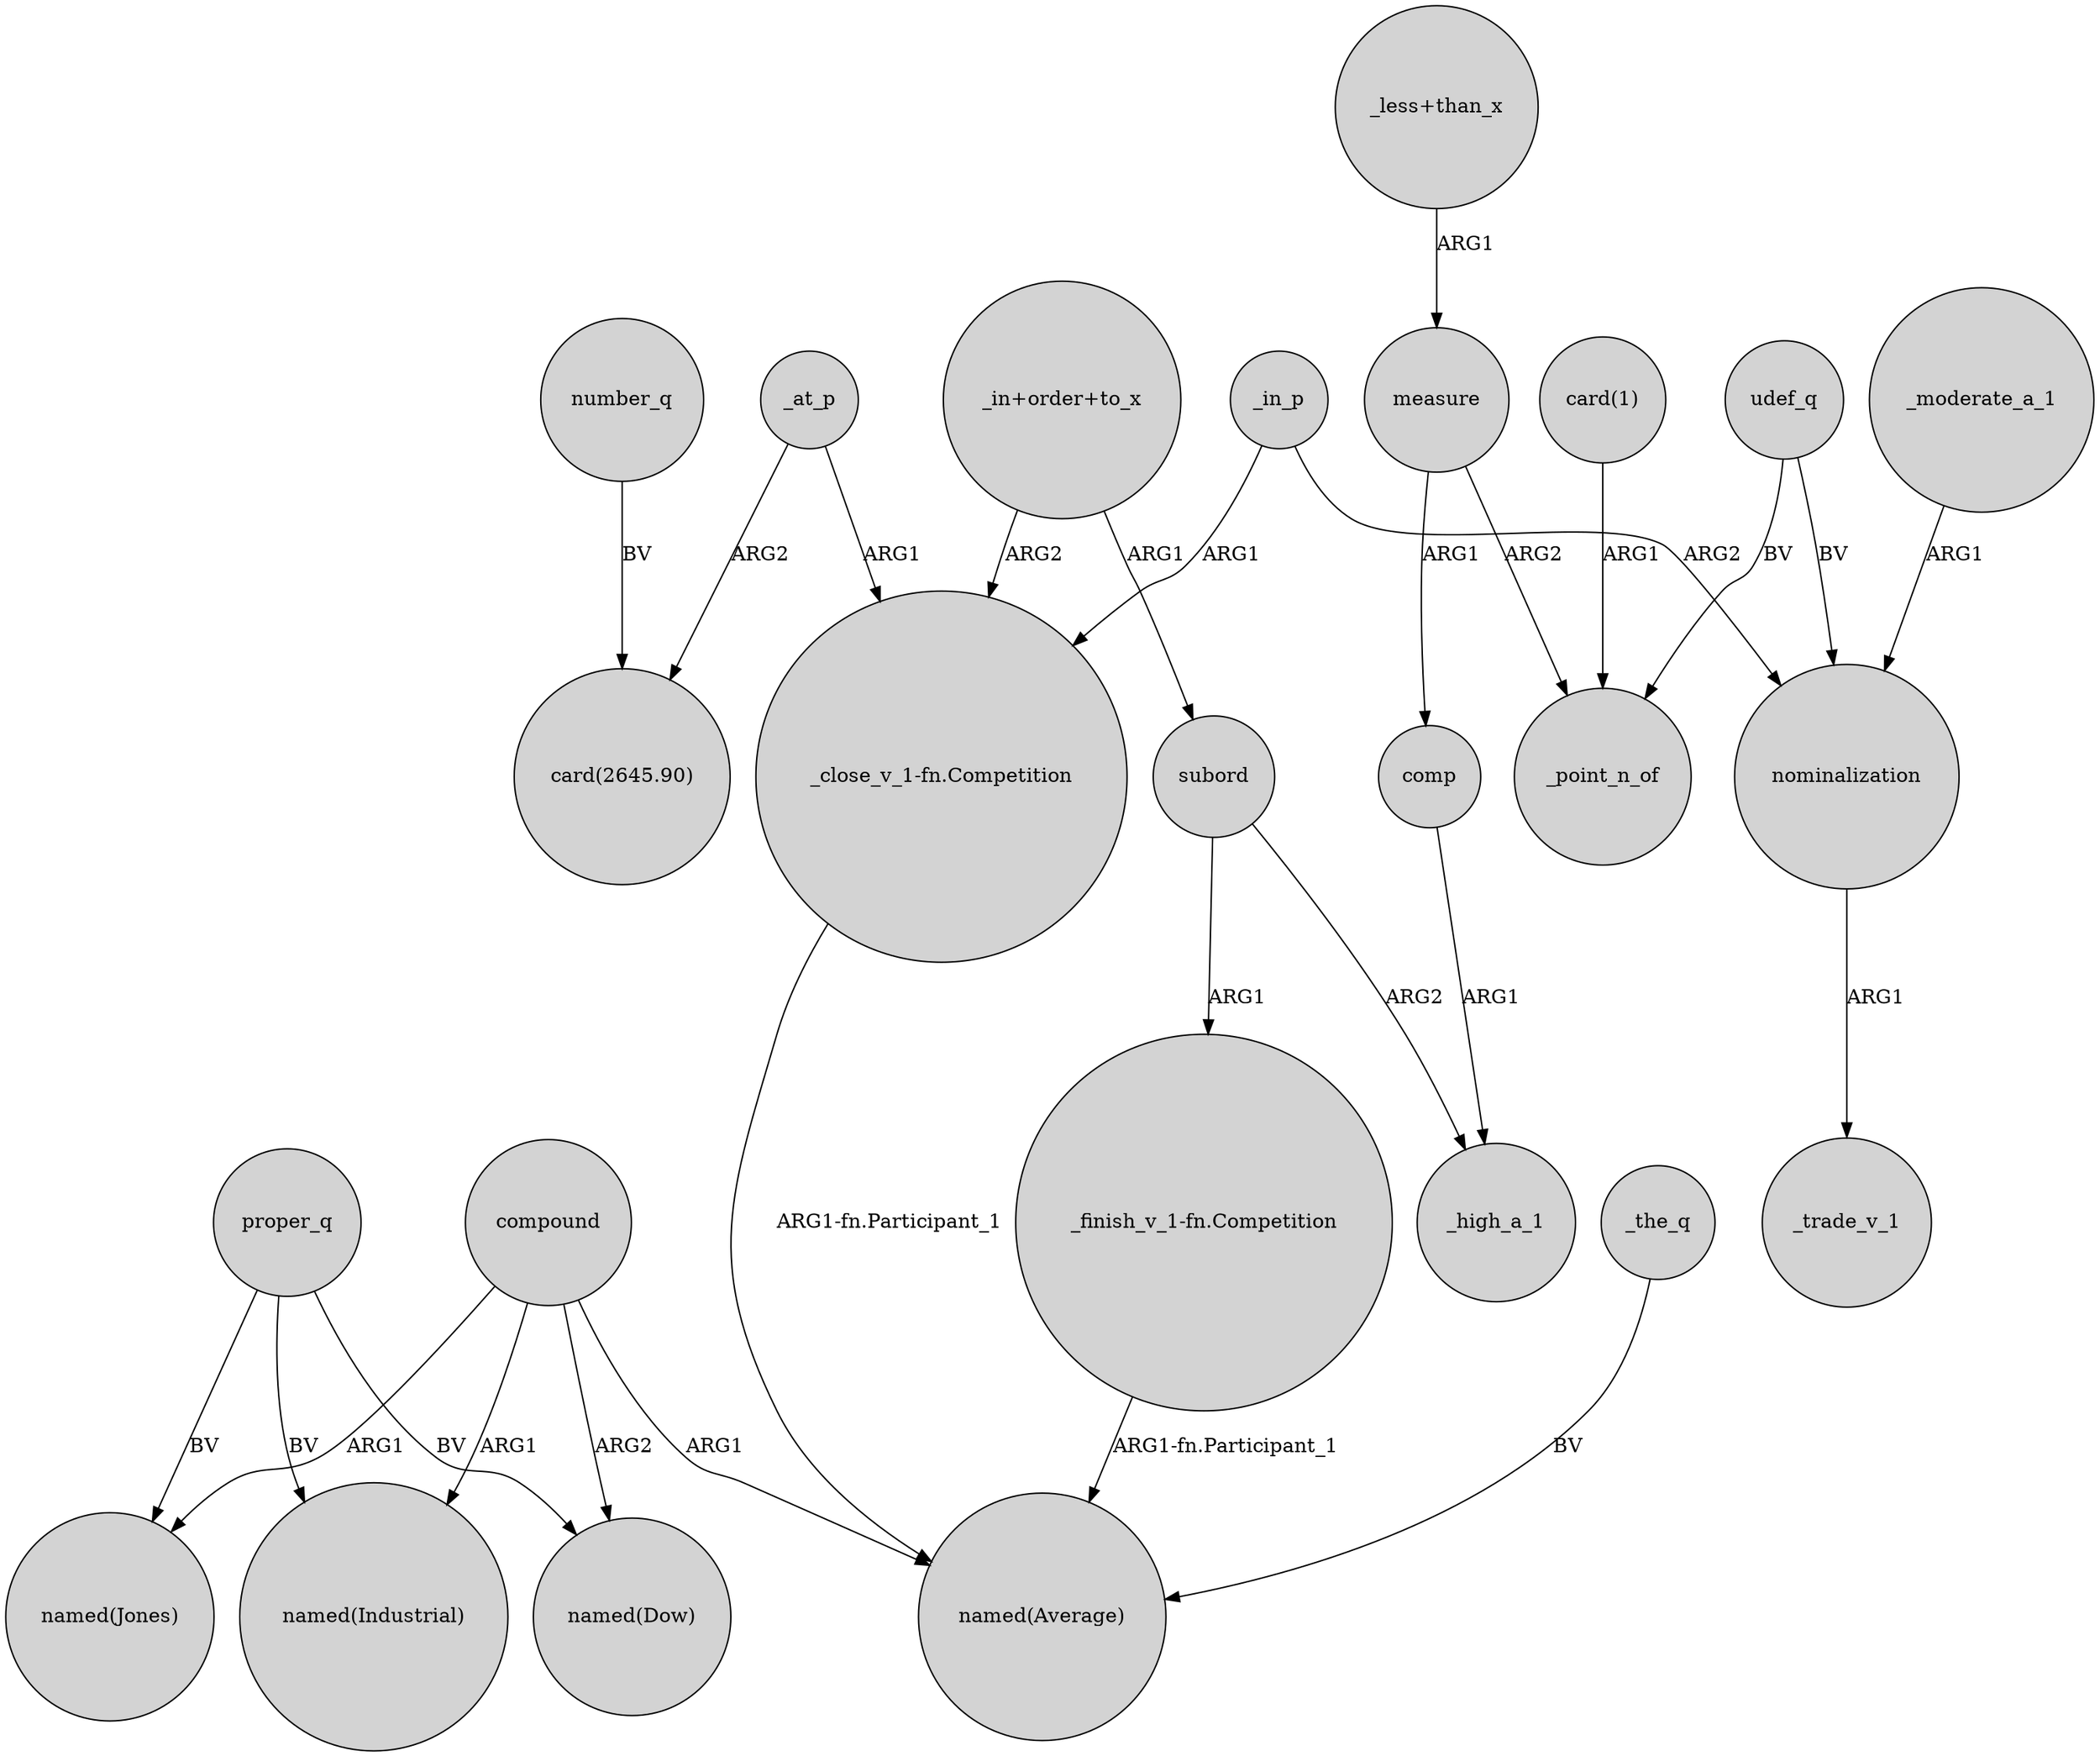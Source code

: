 digraph {
	node [shape=circle style=filled]
	proper_q -> "named(Jones)" [label=BV]
	udef_q -> _point_n_of [label=BV]
	measure -> _point_n_of [label=ARG2]
	compound -> "named(Average)" [label=ARG1]
	nominalization -> _trade_v_1 [label=ARG1]
	"_in+order+to_x" -> subord [label=ARG1]
	_at_p -> "_close_v_1-fn.Competition" [label=ARG1]
	"_less+than_x" -> measure [label=ARG1]
	_in_p -> nominalization [label=ARG2]
	compound -> "named(Industrial)" [label=ARG1]
	proper_q -> "named(Dow)" [label=BV]
	"_in+order+to_x" -> "_close_v_1-fn.Competition" [label=ARG2]
	comp -> _high_a_1 [label=ARG1]
	"_finish_v_1-fn.Competition" -> "named(Average)" [label="ARG1-fn.Participant_1"]
	proper_q -> "named(Industrial)" [label=BV]
	_at_p -> "card(2645.90)" [label=ARG2]
	compound -> "named(Jones)" [label=ARG1]
	udef_q -> nominalization [label=BV]
	"card(1)" -> _point_n_of [label=ARG1]
	_the_q -> "named(Average)" [label=BV]
	_in_p -> "_close_v_1-fn.Competition" [label=ARG1]
	_moderate_a_1 -> nominalization [label=ARG1]
	compound -> "named(Dow)" [label=ARG2]
	"_close_v_1-fn.Competition" -> "named(Average)" [label="ARG1-fn.Participant_1"]
	subord -> _high_a_1 [label=ARG2]
	measure -> comp [label=ARG1]
	subord -> "_finish_v_1-fn.Competition" [label=ARG1]
	number_q -> "card(2645.90)" [label=BV]
}
